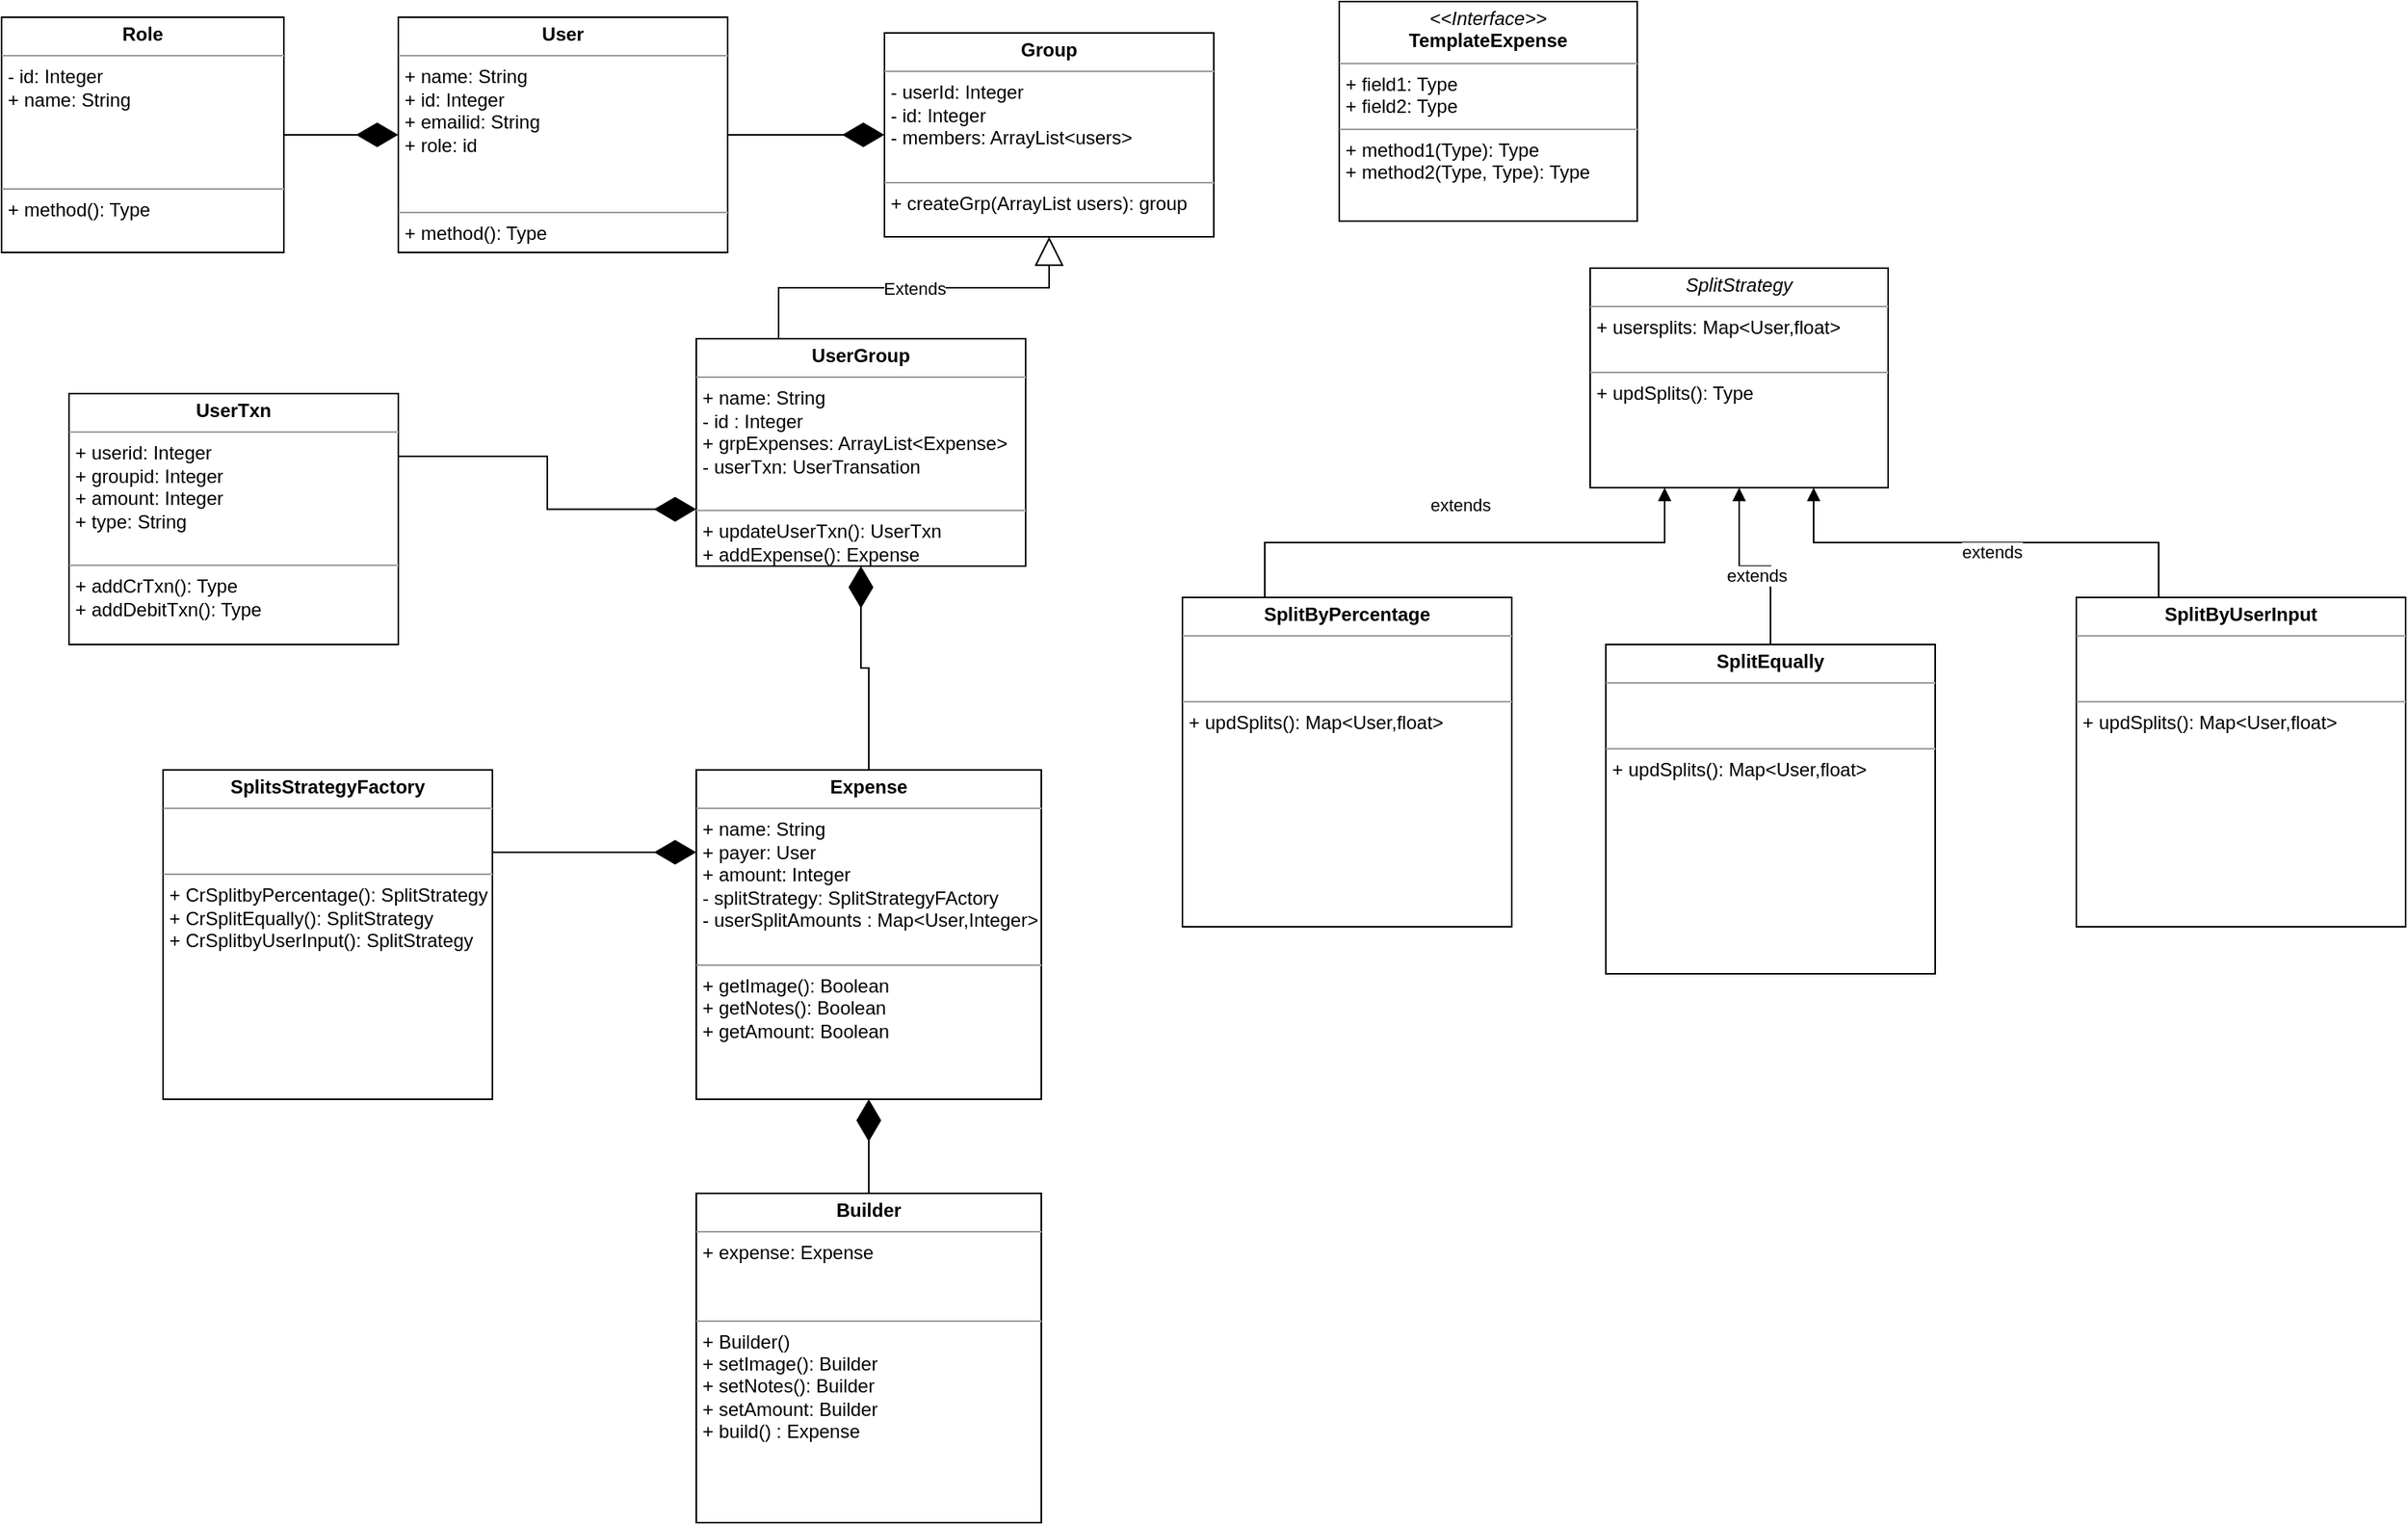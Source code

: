 <mxfile version="15.4.3" type="github">
  <diagram id="C5RBs43oDa-KdzZeNtuy" name="Page-1">
    <mxGraphModel dx="1863" dy="462" grid="1" gridSize="10" guides="1" tooltips="1" connect="1" arrows="1" fold="1" page="1" pageScale="1" pageWidth="827" pageHeight="1169" math="0" shadow="0">
      <root>
        <mxCell id="WIyWlLk6GJQsqaUBKTNV-0" />
        <mxCell id="WIyWlLk6GJQsqaUBKTNV-1" parent="WIyWlLk6GJQsqaUBKTNV-0" />
        <mxCell id="3e9t7JJhAnDNG7jvT3Y3-13" value="&lt;p style=&quot;margin: 0px ; margin-top: 4px ; text-align: center&quot;&gt;&lt;b&gt;UserGroup&lt;/b&gt;&lt;/p&gt;&lt;hr size=&quot;1&quot;&gt;&lt;p style=&quot;margin: 0px ; margin-left: 4px&quot;&gt;&lt;span&gt;+ name: String&lt;/span&gt;&lt;br&gt;&lt;/p&gt;&lt;p style=&quot;margin: 0px ; margin-left: 4px&quot;&gt;- id : Integer&lt;/p&gt;&lt;p style=&quot;margin: 0px ; margin-left: 4px&quot;&gt;+ grpExpenses: ArrayList&amp;lt;Expense&amp;gt;&lt;/p&gt;&lt;p style=&quot;margin: 0px ; margin-left: 4px&quot;&gt;- userTxn: UserTransation&lt;/p&gt;&lt;p style=&quot;margin: 0px ; margin-left: 4px&quot;&gt;&lt;br&gt;&lt;/p&gt;&lt;hr size=&quot;1&quot;&gt;&lt;p style=&quot;margin: 0px ; margin-left: 4px&quot;&gt;+ updateUserTxn(): UserTxn&lt;/p&gt;&lt;p style=&quot;margin: 0px ; margin-left: 4px&quot;&gt;+ addExpense(): Expense&lt;/p&gt;" style="verticalAlign=top;align=left;overflow=fill;fontSize=12;fontFamily=Helvetica;html=1;hachureGap=4;pointerEvents=0;" parent="WIyWlLk6GJQsqaUBKTNV-1" vertex="1">
          <mxGeometry x="-60" y="215" width="210" height="145" as="geometry" />
        </mxCell>
        <mxCell id="3e9t7JJhAnDNG7jvT3Y3-16" value="&lt;p style=&quot;margin: 0px ; margin-top: 4px ; text-align: center&quot;&gt;&lt;b&gt;Expense&lt;/b&gt;&lt;/p&gt;&lt;hr size=&quot;1&quot;&gt;&lt;p style=&quot;margin: 0px ; margin-left: 4px&quot;&gt;+&amp;nbsp;&lt;span&gt;name: String&lt;/span&gt;&lt;/p&gt;&lt;p style=&quot;margin: 0px ; margin-left: 4px&quot;&gt;+ payer: User&lt;/p&gt;&lt;p style=&quot;margin: 0px ; margin-left: 4px&quot;&gt;+ amount: Integer&lt;/p&gt;&lt;p style=&quot;margin: 0px ; margin-left: 4px&quot;&gt;- splitStrategy: SplitStrategyFActory&lt;/p&gt;&lt;p style=&quot;margin: 0px ; margin-left: 4px&quot;&gt;- userSplitAmounts : Map&amp;lt;User,Integer&amp;gt;&lt;/p&gt;&lt;p style=&quot;margin: 0px ; margin-left: 4px&quot;&gt;&lt;br&gt;&lt;/p&gt;&lt;hr size=&quot;1&quot;&gt;&lt;p style=&quot;margin: 0px ; margin-left: 4px&quot;&gt;+ getImage(): Boolean&lt;/p&gt;&lt;p style=&quot;margin: 0px ; margin-left: 4px&quot;&gt;+ getNotes(): Boolean&lt;/p&gt;&lt;p style=&quot;margin: 0px ; margin-left: 4px&quot;&gt;+ getAmount: Boolean&lt;/p&gt;&lt;p style=&quot;margin: 0px ; margin-left: 4px&quot;&gt;&lt;br&gt;&lt;/p&gt;" style="verticalAlign=top;align=left;overflow=fill;fontSize=12;fontFamily=Helvetica;html=1;hachureGap=4;pointerEvents=0;" parent="WIyWlLk6GJQsqaUBKTNV-1" vertex="1">
          <mxGeometry x="-60" y="490" width="220" height="210" as="geometry" />
        </mxCell>
        <mxCell id="3e9t7JJhAnDNG7jvT3Y3-17" value="&lt;p style=&quot;margin: 0px ; margin-top: 4px ; text-align: center&quot;&gt;&lt;i&gt;&amp;lt;&amp;lt;Interface&amp;gt;&amp;gt;&lt;/i&gt;&lt;br&gt;&lt;b&gt;TemplateExpense&lt;/b&gt;&lt;/p&gt;&lt;hr size=&quot;1&quot;&gt;&lt;p style=&quot;margin: 0px ; margin-left: 4px&quot;&gt;+ field1: Type&lt;br&gt;+ field2: Type&lt;/p&gt;&lt;hr size=&quot;1&quot;&gt;&lt;p style=&quot;margin: 0px ; margin-left: 4px&quot;&gt;+ method1(Type): Type&lt;br&gt;+ method2(Type, Type): Type&lt;/p&gt;" style="verticalAlign=top;align=left;overflow=fill;fontSize=12;fontFamily=Helvetica;html=1;hachureGap=4;pointerEvents=0;" parent="WIyWlLk6GJQsqaUBKTNV-1" vertex="1">
          <mxGeometry x="350" width="190" height="140" as="geometry" />
        </mxCell>
        <mxCell id="3e9t7JJhAnDNG7jvT3Y3-18" value="&lt;p style=&quot;margin: 0px ; margin-top: 4px ; text-align: center&quot;&gt;&lt;i&gt;SplitStrategy&lt;/i&gt;&lt;/p&gt;&lt;hr size=&quot;1&quot;&gt;&lt;p style=&quot;margin: 0px ; margin-left: 4px&quot;&gt;+ usersplits: Map&amp;lt;User,float&amp;gt;&lt;br&gt;&lt;br&gt;&lt;/p&gt;&lt;hr size=&quot;1&quot;&gt;&lt;p style=&quot;margin: 0px ; margin-left: 4px&quot;&gt;+ updSplits(): Type&lt;br&gt;&lt;/p&gt;" style="verticalAlign=top;align=left;overflow=fill;fontSize=12;fontFamily=Helvetica;html=1;hachureGap=4;pointerEvents=0;" parent="WIyWlLk6GJQsqaUBKTNV-1" vertex="1">
          <mxGeometry x="510" y="170" width="190" height="140" as="geometry" />
        </mxCell>
        <mxCell id="3e9t7JJhAnDNG7jvT3Y3-19" value="&lt;p style=&quot;margin: 0px ; margin-top: 4px ; text-align: center&quot;&gt;&lt;b&gt;SplitsStrategyFactory&lt;/b&gt;&lt;/p&gt;&lt;hr size=&quot;1&quot;&gt;&lt;p style=&quot;margin: 0px ; margin-left: 4px&quot;&gt;&lt;br&gt;&lt;/p&gt;&lt;p style=&quot;margin: 0px ; margin-left: 4px&quot;&gt;&lt;br&gt;&lt;/p&gt;&lt;hr size=&quot;1&quot;&gt;&lt;p style=&quot;margin: 0px ; margin-left: 4px&quot;&gt;+ CrSplitbyPercentage(): SplitStrategy&lt;/p&gt;&lt;p style=&quot;margin: 0px ; margin-left: 4px&quot;&gt;+ CrSplitEqually(): SplitStrategy&lt;br&gt;&lt;/p&gt;&lt;p style=&quot;margin: 0px ; margin-left: 4px&quot;&gt;+ CrSplitbyUserInput(): SplitStrategy&lt;br&gt;&lt;/p&gt;" style="verticalAlign=top;align=left;overflow=fill;fontSize=12;fontFamily=Helvetica;html=1;hachureGap=4;pointerEvents=0;" parent="WIyWlLk6GJQsqaUBKTNV-1" vertex="1">
          <mxGeometry x="-400" y="490" width="210" height="210" as="geometry" />
        </mxCell>
        <mxCell id="3e9t7JJhAnDNG7jvT3Y3-20" value="&lt;p style=&quot;margin: 0px ; margin-top: 4px ; text-align: center&quot;&gt;&lt;b&gt;SplitByPercentage&lt;/b&gt;&lt;/p&gt;&lt;hr size=&quot;1&quot;&gt;&lt;p style=&quot;margin: 0px ; margin-left: 4px&quot;&gt;&lt;br&gt;&lt;/p&gt;&lt;p style=&quot;margin: 0px ; margin-left: 4px&quot;&gt;&lt;br&gt;&lt;/p&gt;&lt;hr size=&quot;1&quot;&gt;&lt;p style=&quot;margin: 0px ; margin-left: 4px&quot;&gt;+ updSplits(): Map&amp;lt;User,float&amp;gt;&lt;/p&gt;" style="verticalAlign=top;align=left;overflow=fill;fontSize=12;fontFamily=Helvetica;html=1;hachureGap=4;pointerEvents=0;" parent="WIyWlLk6GJQsqaUBKTNV-1" vertex="1">
          <mxGeometry x="250" y="380" width="210" height="210" as="geometry" />
        </mxCell>
        <mxCell id="3e9t7JJhAnDNG7jvT3Y3-21" value="&lt;p style=&quot;margin: 0px ; margin-top: 4px ; text-align: center&quot;&gt;&lt;b&gt;SplitEqually&lt;/b&gt;&lt;/p&gt;&lt;hr size=&quot;1&quot;&gt;&lt;p style=&quot;margin: 0px ; margin-left: 4px&quot;&gt;&lt;br&gt;&lt;/p&gt;&lt;p style=&quot;margin: 0px ; margin-left: 4px&quot;&gt;&lt;br&gt;&lt;/p&gt;&lt;hr size=&quot;1&quot;&gt;&lt;p style=&quot;margin: 0px ; margin-left: 4px&quot;&gt;+ updSplits(): Map&amp;lt;User,float&amp;gt;&lt;br&gt;&lt;/p&gt;" style="verticalAlign=top;align=left;overflow=fill;fontSize=12;fontFamily=Helvetica;html=1;hachureGap=4;pointerEvents=0;" parent="WIyWlLk6GJQsqaUBKTNV-1" vertex="1">
          <mxGeometry x="520" y="410" width="210" height="210" as="geometry" />
        </mxCell>
        <mxCell id="3e9t7JJhAnDNG7jvT3Y3-22" value="&lt;p style=&quot;margin: 0px ; margin-top: 4px ; text-align: center&quot;&gt;&lt;b&gt;SplitByUserInput&lt;/b&gt;&lt;/p&gt;&lt;hr size=&quot;1&quot;&gt;&lt;p style=&quot;margin: 0px ; margin-left: 4px&quot;&gt;&lt;br&gt;&lt;/p&gt;&lt;p style=&quot;margin: 0px ; margin-left: 4px&quot;&gt;&lt;br&gt;&lt;/p&gt;&lt;hr size=&quot;1&quot;&gt;&lt;p style=&quot;margin: 0px ; margin-left: 4px&quot;&gt;+ updSplits(): Map&amp;lt;User,float&amp;gt;&lt;br&gt;&lt;/p&gt;" style="verticalAlign=top;align=left;overflow=fill;fontSize=12;fontFamily=Helvetica;html=1;hachureGap=4;pointerEvents=0;" parent="WIyWlLk6GJQsqaUBKTNV-1" vertex="1">
          <mxGeometry x="820" y="380" width="210" height="210" as="geometry" />
        </mxCell>
        <mxCell id="3e9t7JJhAnDNG7jvT3Y3-23" value="&lt;p style=&quot;margin: 0px ; margin-top: 4px ; text-align: center&quot;&gt;&lt;b&gt;UserTxn&lt;/b&gt;&lt;/p&gt;&lt;hr size=&quot;1&quot;&gt;&lt;p style=&quot;margin: 0px ; margin-left: 4px&quot;&gt;+ userid: Integer&lt;/p&gt;&lt;p style=&quot;margin: 0px ; margin-left: 4px&quot;&gt;+ groupid: Integer&lt;/p&gt;&lt;p style=&quot;margin: 0px ; margin-left: 4px&quot;&gt;+ amount: Integer&lt;/p&gt;&lt;p style=&quot;margin: 0px ; margin-left: 4px&quot;&gt;+ type: String&lt;/p&gt;&lt;p style=&quot;margin: 0px ; margin-left: 4px&quot;&gt;&lt;br&gt;&lt;/p&gt;&lt;hr size=&quot;1&quot;&gt;&lt;p style=&quot;margin: 0px ; margin-left: 4px&quot;&gt;+ addCrTxn(): Type&lt;/p&gt;&lt;p style=&quot;margin: 0px ; margin-left: 4px&quot;&gt;+ addDebitTxn(): Type&lt;/p&gt;" style="verticalAlign=top;align=left;overflow=fill;fontSize=12;fontFamily=Helvetica;html=1;hachureGap=4;pointerEvents=0;" parent="WIyWlLk6GJQsqaUBKTNV-1" vertex="1">
          <mxGeometry x="-460" y="250" width="210" height="160" as="geometry" />
        </mxCell>
        <mxCell id="eS4xgomYNPnXNSrs5u54-0" value="&lt;p style=&quot;margin: 0px ; margin-top: 4px ; text-align: center&quot;&gt;&lt;b&gt;User&lt;/b&gt;&lt;/p&gt;&lt;hr size=&quot;1&quot;&gt;&lt;p style=&quot;margin: 0px ; margin-left: 4px&quot;&gt;+ name: String&lt;/p&gt;&lt;p style=&quot;margin: 0px ; margin-left: 4px&quot;&gt;+ id: Integer&lt;/p&gt;&lt;p style=&quot;margin: 0px ; margin-left: 4px&quot;&gt;+ emailid: String&lt;/p&gt;&lt;p style=&quot;margin: 0px ; margin-left: 4px&quot;&gt;+ role: id&lt;/p&gt;&lt;p style=&quot;margin: 0px ; margin-left: 4px&quot;&gt;&lt;br&gt;&lt;/p&gt;&lt;p style=&quot;margin: 0px ; margin-left: 4px&quot;&gt;&lt;br&gt;&lt;/p&gt;&lt;hr size=&quot;1&quot;&gt;&lt;p style=&quot;margin: 0px ; margin-left: 4px&quot;&gt;+ method(): Type&lt;/p&gt;" style="verticalAlign=top;align=left;overflow=fill;fontSize=12;fontFamily=Helvetica;html=1;hachureGap=4;pointerEvents=0;" vertex="1" parent="WIyWlLk6GJQsqaUBKTNV-1">
          <mxGeometry x="-250" y="10" width="210" height="150" as="geometry" />
        </mxCell>
        <mxCell id="eS4xgomYNPnXNSrs5u54-1" value="&lt;p style=&quot;margin: 0px ; margin-top: 4px ; text-align: center&quot;&gt;&lt;b&gt;Role&lt;/b&gt;&lt;/p&gt;&lt;hr size=&quot;1&quot;&gt;&lt;p style=&quot;margin: 0px ; margin-left: 4px&quot;&gt;&lt;span&gt;- id: Integer&lt;/span&gt;&lt;br&gt;&lt;/p&gt;&lt;p style=&quot;margin: 0px ; margin-left: 4px&quot;&gt;+ name: String&lt;/p&gt;&lt;p style=&quot;margin: 0px ; margin-left: 4px&quot;&gt;&lt;br&gt;&lt;/p&gt;&lt;p style=&quot;margin: 0px ; margin-left: 4px&quot;&gt;&lt;br&gt;&lt;/p&gt;&lt;p style=&quot;margin: 0px ; margin-left: 4px&quot;&gt;&lt;br&gt;&lt;/p&gt;&lt;hr size=&quot;1&quot;&gt;&lt;p style=&quot;margin: 0px ; margin-left: 4px&quot;&gt;+ method(): Type&lt;/p&gt;" style="verticalAlign=top;align=left;overflow=fill;fontSize=12;fontFamily=Helvetica;html=1;hachureGap=4;pointerEvents=0;" vertex="1" parent="WIyWlLk6GJQsqaUBKTNV-1">
          <mxGeometry x="-503" y="10" width="180" height="150" as="geometry" />
        </mxCell>
        <mxCell id="eS4xgomYNPnXNSrs5u54-2" value="" style="endArrow=diamondThin;endFill=1;endSize=24;html=1;rounded=0;edgeStyle=orthogonalEdgeStyle;entryX=0;entryY=0.75;entryDx=0;entryDy=0;exitX=1;exitY=0.25;exitDx=0;exitDy=0;" edge="1" parent="WIyWlLk6GJQsqaUBKTNV-1" source="3e9t7JJhAnDNG7jvT3Y3-23" target="3e9t7JJhAnDNG7jvT3Y3-13">
          <mxGeometry width="160" relative="1" as="geometry">
            <mxPoint x="-220" y="300" as="sourcePoint" />
            <mxPoint x="140" y="150" as="targetPoint" />
          </mxGeometry>
        </mxCell>
        <mxCell id="eS4xgomYNPnXNSrs5u54-5" value="" style="endArrow=diamondThin;endFill=1;endSize=24;html=1;rounded=0;edgeStyle=orthogonalEdgeStyle;entryX=0.5;entryY=1;entryDx=0;entryDy=0;" edge="1" parent="WIyWlLk6GJQsqaUBKTNV-1" source="3e9t7JJhAnDNG7jvT3Y3-16" target="3e9t7JJhAnDNG7jvT3Y3-13">
          <mxGeometry width="160" relative="1" as="geometry">
            <mxPoint x="-20" y="400" as="sourcePoint" />
            <mxPoint x="140" y="400" as="targetPoint" />
          </mxGeometry>
        </mxCell>
        <mxCell id="eS4xgomYNPnXNSrs5u54-6" value="extends" style="html=1;verticalAlign=bottom;endArrow=block;rounded=0;edgeStyle=orthogonalEdgeStyle;exitX=0.25;exitY=0;exitDx=0;exitDy=0;entryX=0.25;entryY=1;entryDx=0;entryDy=0;" edge="1" parent="WIyWlLk6GJQsqaUBKTNV-1" source="3e9t7JJhAnDNG7jvT3Y3-20" target="3e9t7JJhAnDNG7jvT3Y3-18">
          <mxGeometry x="-0.02" y="15" width="80" relative="1" as="geometry">
            <mxPoint x="510" y="380" as="sourcePoint" />
            <mxPoint x="590" y="380" as="targetPoint" />
            <mxPoint as="offset" />
          </mxGeometry>
        </mxCell>
        <mxCell id="eS4xgomYNPnXNSrs5u54-7" value="extends" style="html=1;verticalAlign=bottom;endArrow=block;rounded=0;edgeStyle=orthogonalEdgeStyle;exitX=0.25;exitY=0;exitDx=0;exitDy=0;entryX=0.75;entryY=1;entryDx=0;entryDy=0;" edge="1" parent="WIyWlLk6GJQsqaUBKTNV-1" source="3e9t7JJhAnDNG7jvT3Y3-22" target="3e9t7JJhAnDNG7jvT3Y3-18">
          <mxGeometry x="-0.02" y="15" width="80" relative="1" as="geometry">
            <mxPoint x="312.5" y="390" as="sourcePoint" />
            <mxPoint x="615" y="320" as="targetPoint" />
            <mxPoint as="offset" />
          </mxGeometry>
        </mxCell>
        <mxCell id="eS4xgomYNPnXNSrs5u54-8" value="extends" style="html=1;verticalAlign=bottom;endArrow=block;rounded=0;edgeStyle=orthogonalEdgeStyle;exitX=0.5;exitY=0;exitDx=0;exitDy=0;entryX=0.5;entryY=1;entryDx=0;entryDy=0;" edge="1" parent="WIyWlLk6GJQsqaUBKTNV-1" source="3e9t7JJhAnDNG7jvT3Y3-21" target="3e9t7JJhAnDNG7jvT3Y3-18">
          <mxGeometry x="-0.02" y="15" width="80" relative="1" as="geometry">
            <mxPoint x="882.5" y="390" as="sourcePoint" />
            <mxPoint x="662.5" y="320" as="targetPoint" />
            <mxPoint as="offset" />
          </mxGeometry>
        </mxCell>
        <mxCell id="eS4xgomYNPnXNSrs5u54-9" value="" style="endArrow=diamondThin;endFill=1;endSize=24;html=1;rounded=0;edgeStyle=orthogonalEdgeStyle;exitX=1;exitY=0.25;exitDx=0;exitDy=0;entryX=0;entryY=0.25;entryDx=0;entryDy=0;" edge="1" parent="WIyWlLk6GJQsqaUBKTNV-1" source="3e9t7JJhAnDNG7jvT3Y3-19" target="3e9t7JJhAnDNG7jvT3Y3-16">
          <mxGeometry width="160" relative="1" as="geometry">
            <mxPoint x="-160" y="530" as="sourcePoint" />
            <mxPoint y="530" as="targetPoint" />
          </mxGeometry>
        </mxCell>
        <mxCell id="eS4xgomYNPnXNSrs5u54-10" value="&lt;p style=&quot;margin: 0px ; margin-top: 4px ; text-align: center&quot;&gt;&lt;b&gt;Builder&lt;/b&gt;&lt;/p&gt;&lt;hr size=&quot;1&quot;&gt;&lt;p style=&quot;margin: 0px ; margin-left: 4px&quot;&gt;+&amp;nbsp;&lt;span&gt;expense: Expense&lt;/span&gt;&lt;/p&gt;&lt;p style=&quot;margin: 0px ; margin-left: 4px&quot;&gt;&lt;br&gt;&lt;/p&gt;&lt;p style=&quot;margin: 0px ; margin-left: 4px&quot;&gt;&lt;br&gt;&lt;/p&gt;&lt;hr size=&quot;1&quot;&gt;&lt;p style=&quot;margin: 0px ; margin-left: 4px&quot;&gt;+ Builder()&lt;/p&gt;&lt;p style=&quot;margin: 0px ; margin-left: 4px&quot;&gt;+ setImage(): Builder&lt;/p&gt;&lt;p style=&quot;margin: 0px ; margin-left: 4px&quot;&gt;+ setNotes(): Builder&lt;/p&gt;&lt;p style=&quot;margin: 0px ; margin-left: 4px&quot;&gt;+ setAmount: Builder&lt;/p&gt;&lt;p style=&quot;margin: 0px ; margin-left: 4px&quot;&gt;+ build() : Expense&lt;/p&gt;" style="verticalAlign=top;align=left;overflow=fill;fontSize=12;fontFamily=Helvetica;html=1;hachureGap=4;pointerEvents=0;" vertex="1" parent="WIyWlLk6GJQsqaUBKTNV-1">
          <mxGeometry x="-60" y="760" width="220" height="210" as="geometry" />
        </mxCell>
        <mxCell id="eS4xgomYNPnXNSrs5u54-12" value="" style="endArrow=diamondThin;endFill=1;endSize=24;html=1;rounded=0;edgeStyle=orthogonalEdgeStyle;exitX=0.5;exitY=0;exitDx=0;exitDy=0;entryX=0.5;entryY=1;entryDx=0;entryDy=0;" edge="1" parent="WIyWlLk6GJQsqaUBKTNV-1" source="eS4xgomYNPnXNSrs5u54-10" target="3e9t7JJhAnDNG7jvT3Y3-16">
          <mxGeometry width="160" relative="1" as="geometry">
            <mxPoint x="-180" y="552.5" as="sourcePoint" />
            <mxPoint x="-50" y="552.5" as="targetPoint" />
          </mxGeometry>
        </mxCell>
        <mxCell id="eS4xgomYNPnXNSrs5u54-13" value="" style="endArrow=diamondThin;endFill=1;endSize=24;html=1;rounded=0;edgeStyle=orthogonalEdgeStyle;exitX=1;exitY=0.5;exitDx=0;exitDy=0;entryX=0;entryY=0.5;entryDx=0;entryDy=0;" edge="1" parent="WIyWlLk6GJQsqaUBKTNV-1" source="eS4xgomYNPnXNSrs5u54-1" target="eS4xgomYNPnXNSrs5u54-0">
          <mxGeometry width="160" relative="1" as="geometry">
            <mxPoint x="-340" y="90" as="sourcePoint" />
            <mxPoint x="-210" y="90" as="targetPoint" />
          </mxGeometry>
        </mxCell>
        <mxCell id="eS4xgomYNPnXNSrs5u54-14" value="&lt;p style=&quot;margin: 0px ; margin-top: 4px ; text-align: center&quot;&gt;&lt;b&gt;Group&lt;/b&gt;&lt;/p&gt;&lt;hr size=&quot;1&quot;&gt;&lt;p style=&quot;margin: 0px ; margin-left: 4px&quot;&gt;- userId: Integer&lt;/p&gt;&lt;p style=&quot;margin: 0px ; margin-left: 4px&quot;&gt;- id: Integer&lt;/p&gt;&lt;p style=&quot;margin: 0px ; margin-left: 4px&quot;&gt;- members: ArrayList&amp;lt;users&amp;gt;&lt;br&gt;&lt;/p&gt;&lt;p style=&quot;margin: 0px ; margin-left: 4px&quot;&gt;&lt;br&gt;&lt;/p&gt;&lt;hr size=&quot;1&quot;&gt;&lt;p style=&quot;margin: 0px ; margin-left: 4px&quot;&gt;+ createGrp(ArrayList users): group&lt;/p&gt;" style="verticalAlign=top;align=left;overflow=fill;fontSize=12;fontFamily=Helvetica;html=1;hachureGap=4;pointerEvents=0;" vertex="1" parent="WIyWlLk6GJQsqaUBKTNV-1">
          <mxGeometry x="60" y="20" width="210" height="130" as="geometry" />
        </mxCell>
        <mxCell id="eS4xgomYNPnXNSrs5u54-15" value="Extends" style="endArrow=block;endSize=16;endFill=0;html=1;rounded=0;edgeStyle=orthogonalEdgeStyle;entryX=0.5;entryY=1;entryDx=0;entryDy=0;exitX=0.25;exitY=0;exitDx=0;exitDy=0;" edge="1" parent="WIyWlLk6GJQsqaUBKTNV-1" source="3e9t7JJhAnDNG7jvT3Y3-13" target="eS4xgomYNPnXNSrs5u54-14">
          <mxGeometry width="160" relative="1" as="geometry">
            <mxPoint x="-70" y="220" as="sourcePoint" />
            <mxPoint x="90" y="220" as="targetPoint" />
          </mxGeometry>
        </mxCell>
        <mxCell id="eS4xgomYNPnXNSrs5u54-16" value="" style="endArrow=diamondThin;endFill=1;endSize=24;html=1;rounded=0;edgeStyle=orthogonalEdgeStyle;exitX=1;exitY=0.5;exitDx=0;exitDy=0;entryX=0;entryY=0.5;entryDx=0;entryDy=0;" edge="1" parent="WIyWlLk6GJQsqaUBKTNV-1" source="eS4xgomYNPnXNSrs5u54-0" target="eS4xgomYNPnXNSrs5u54-14">
          <mxGeometry width="160" relative="1" as="geometry">
            <mxPoint x="-313" y="95" as="sourcePoint" />
            <mxPoint x="-240" y="95" as="targetPoint" />
          </mxGeometry>
        </mxCell>
      </root>
    </mxGraphModel>
  </diagram>
</mxfile>
